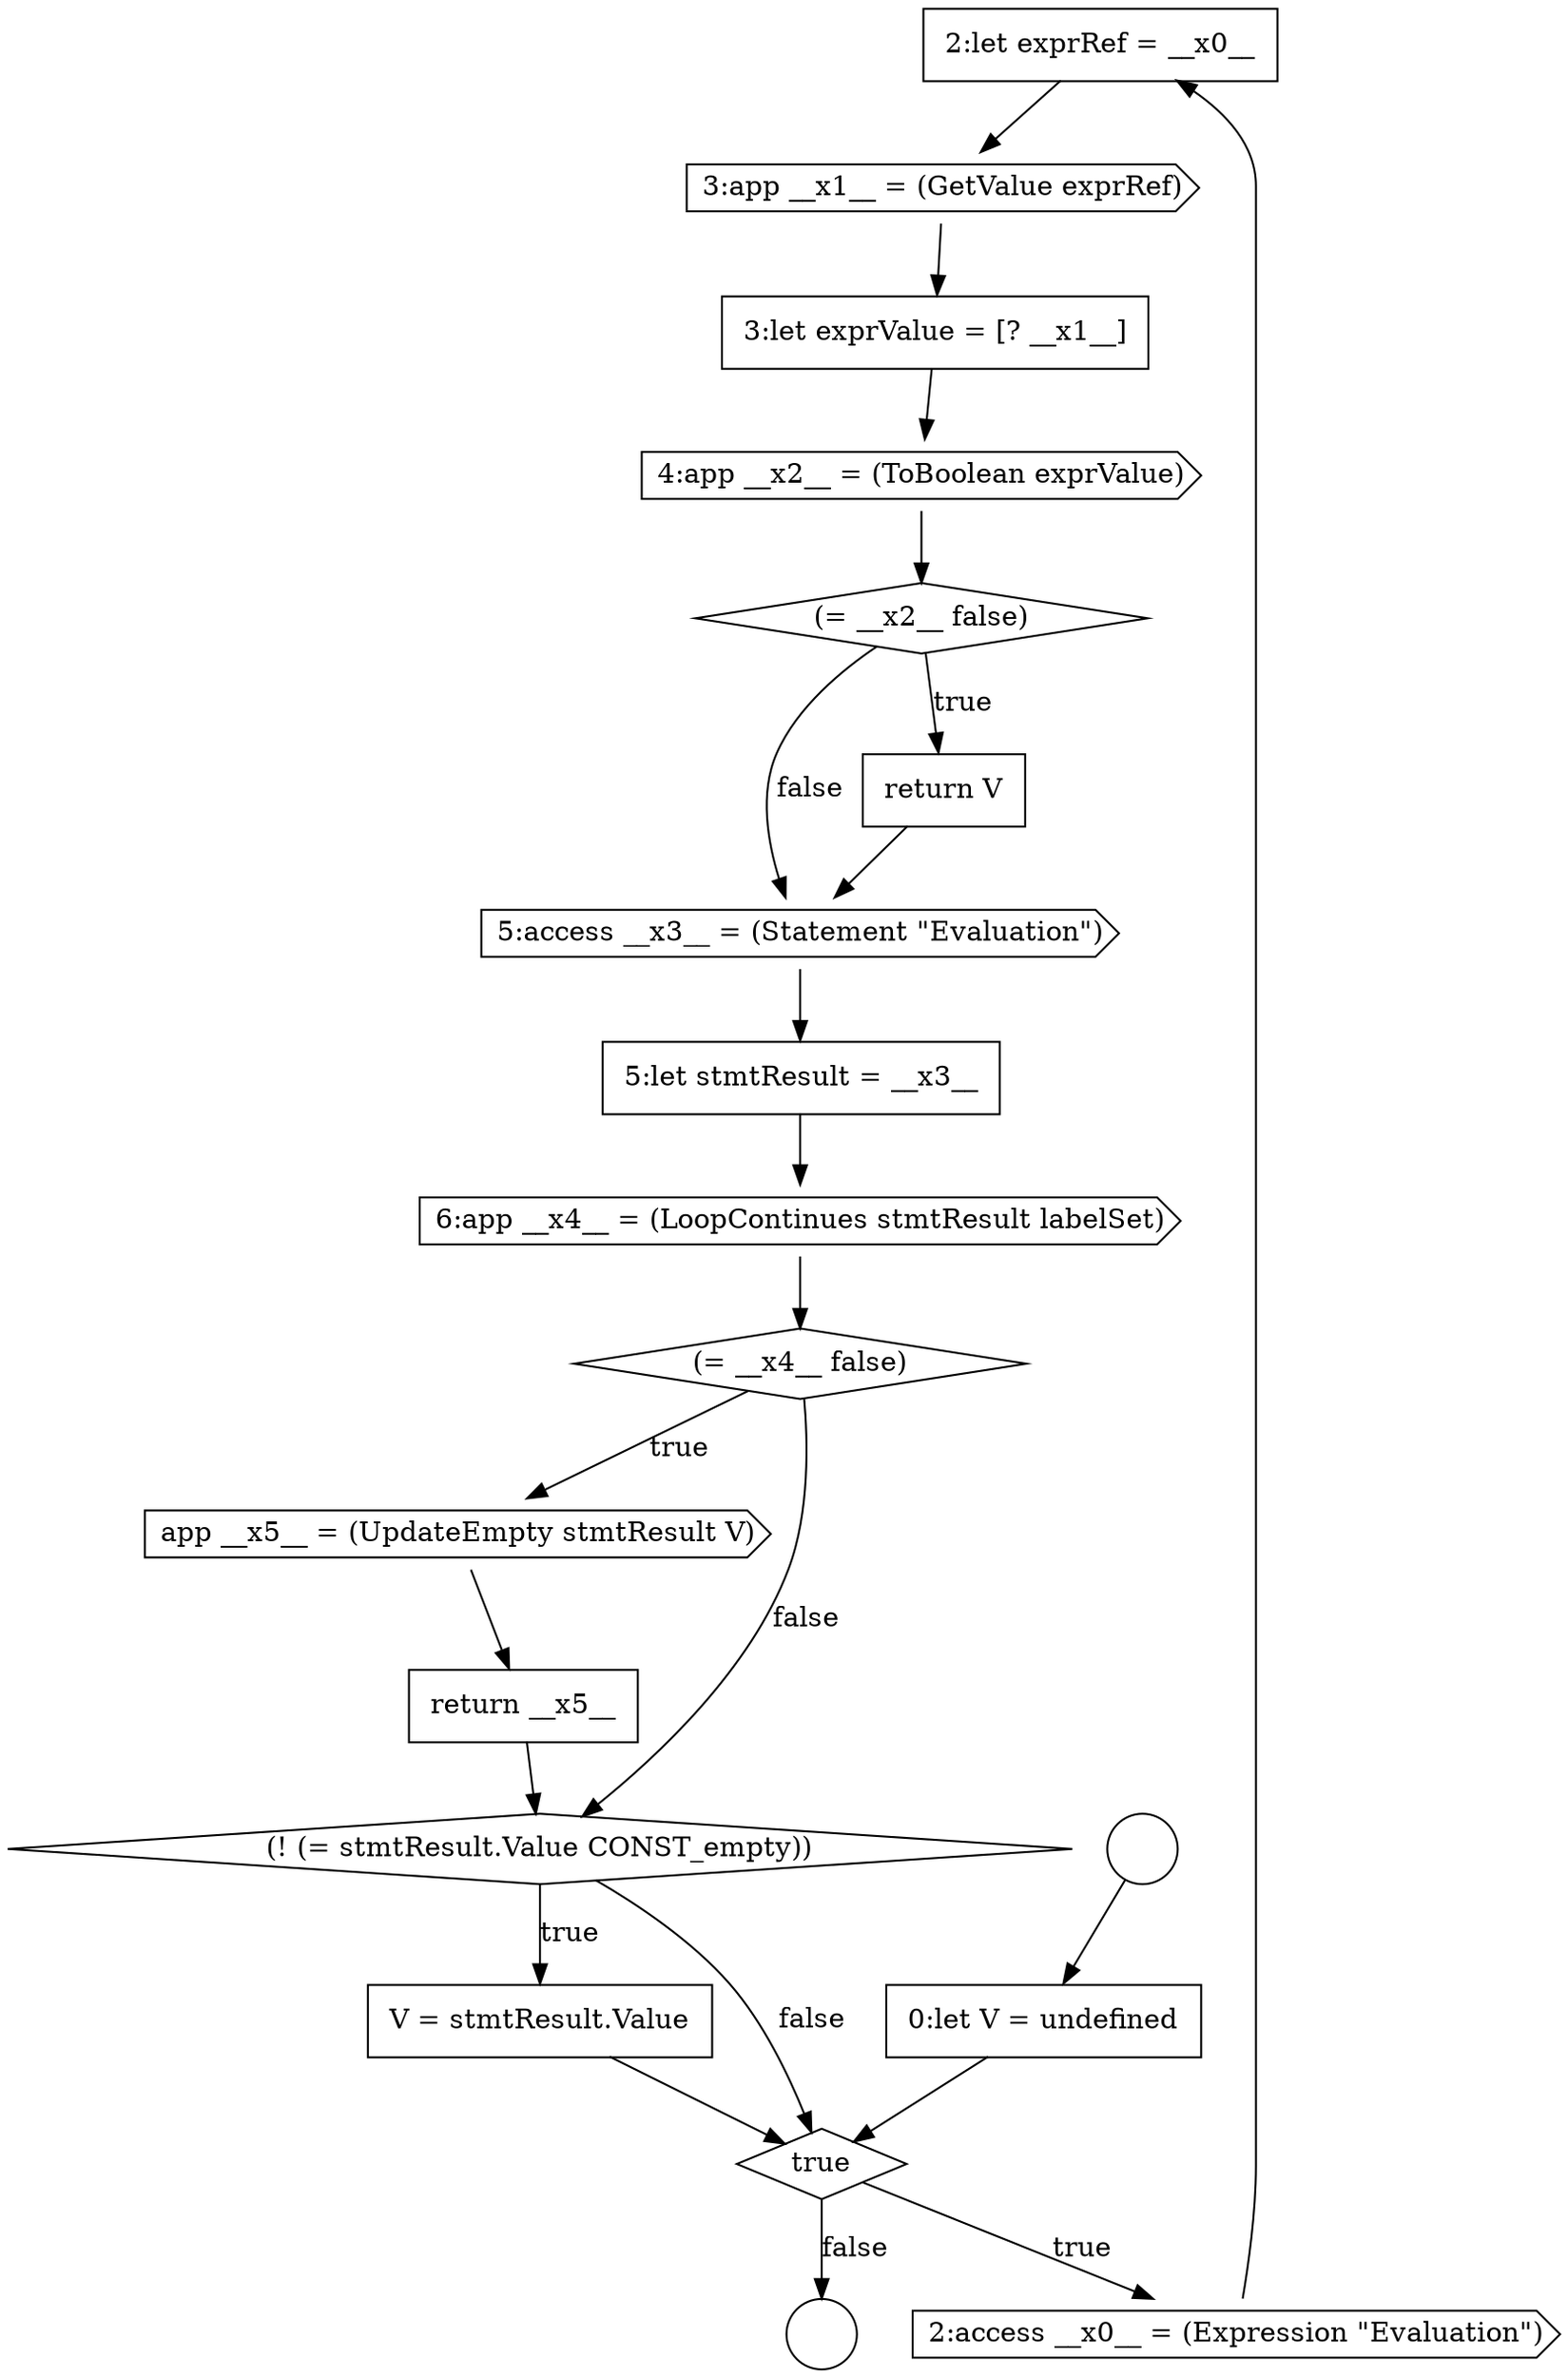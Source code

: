 digraph {
  node6602 [shape=none, margin=0, label=<<font color="black">
    <table border="0" cellborder="1" cellspacing="0" cellpadding="10">
      <tr><td align="left">2:let exprRef = __x0__</td></tr>
    </table>
  </font>> color="black" fillcolor="white" style=filled]
  node6608 [shape=cds, label=<<font color="black">5:access __x3__ = (Statement &quot;Evaluation&quot;)</font>> color="black" fillcolor="white" style=filled]
  node6605 [shape=cds, label=<<font color="black">4:app __x2__ = (ToBoolean exprValue)</font>> color="black" fillcolor="white" style=filled]
  node6603 [shape=cds, label=<<font color="black">3:app __x1__ = (GetValue exprRef)</font>> color="black" fillcolor="white" style=filled]
  node6610 [shape=cds, label=<<font color="black">6:app __x4__ = (LoopContinues stmtResult labelSet)</font>> color="black" fillcolor="white" style=filled]
  node6606 [shape=diamond, label=<<font color="black">(= __x2__ false)</font>> color="black" fillcolor="white" style=filled]
  node6597 [shape=circle label=" " color="black" fillcolor="white" style=filled]
  node6601 [shape=cds, label=<<font color="black">2:access __x0__ = (Expression &quot;Evaluation&quot;)</font>> color="black" fillcolor="white" style=filled]
  node6607 [shape=none, margin=0, label=<<font color="black">
    <table border="0" cellborder="1" cellspacing="0" cellpadding="10">
      <tr><td align="left">return V</td></tr>
    </table>
  </font>> color="black" fillcolor="white" style=filled]
  node6600 [shape=diamond, label=<<font color="black">true</font>> color="black" fillcolor="white" style=filled]
  node6612 [shape=cds, label=<<font color="black">app __x5__ = (UpdateEmpty stmtResult V)</font>> color="black" fillcolor="white" style=filled]
  node6611 [shape=diamond, label=<<font color="black">(= __x4__ false)</font>> color="black" fillcolor="white" style=filled]
  node6599 [shape=none, margin=0, label=<<font color="black">
    <table border="0" cellborder="1" cellspacing="0" cellpadding="10">
      <tr><td align="left">0:let V = undefined</td></tr>
    </table>
  </font>> color="black" fillcolor="white" style=filled]
  node6615 [shape=none, margin=0, label=<<font color="black">
    <table border="0" cellborder="1" cellspacing="0" cellpadding="10">
      <tr><td align="left">V = stmtResult.Value</td></tr>
    </table>
  </font>> color="black" fillcolor="white" style=filled]
  node6598 [shape=circle label=" " color="black" fillcolor="white" style=filled]
  node6613 [shape=none, margin=0, label=<<font color="black">
    <table border="0" cellborder="1" cellspacing="0" cellpadding="10">
      <tr><td align="left">return __x5__</td></tr>
    </table>
  </font>> color="black" fillcolor="white" style=filled]
  node6604 [shape=none, margin=0, label=<<font color="black">
    <table border="0" cellborder="1" cellspacing="0" cellpadding="10">
      <tr><td align="left">3:let exprValue = [? __x1__]</td></tr>
    </table>
  </font>> color="black" fillcolor="white" style=filled]
  node6609 [shape=none, margin=0, label=<<font color="black">
    <table border="0" cellborder="1" cellspacing="0" cellpadding="10">
      <tr><td align="left">5:let stmtResult = __x3__</td></tr>
    </table>
  </font>> color="black" fillcolor="white" style=filled]
  node6614 [shape=diamond, label=<<font color="black">(! (= stmtResult.Value CONST_empty))</font>> color="black" fillcolor="white" style=filled]
  node6612 -> node6613 [ color="black"]
  node6602 -> node6603 [ color="black"]
  node6603 -> node6604 [ color="black"]
  node6615 -> node6600 [ color="black"]
  node6606 -> node6607 [label=<<font color="black">true</font>> color="black"]
  node6606 -> node6608 [label=<<font color="black">false</font>> color="black"]
  node6610 -> node6611 [ color="black"]
  node6607 -> node6608 [ color="black"]
  node6613 -> node6614 [ color="black"]
  node6600 -> node6601 [label=<<font color="black">true</font>> color="black"]
  node6600 -> node6598 [label=<<font color="black">false</font>> color="black"]
  node6605 -> node6606 [ color="black"]
  node6597 -> node6599 [ color="black"]
  node6614 -> node6615 [label=<<font color="black">true</font>> color="black"]
  node6614 -> node6600 [label=<<font color="black">false</font>> color="black"]
  node6609 -> node6610 [ color="black"]
  node6608 -> node6609 [ color="black"]
  node6601 -> node6602 [ color="black"]
  node6604 -> node6605 [ color="black"]
  node6611 -> node6612 [label=<<font color="black">true</font>> color="black"]
  node6611 -> node6614 [label=<<font color="black">false</font>> color="black"]
  node6599 -> node6600 [ color="black"]
}
